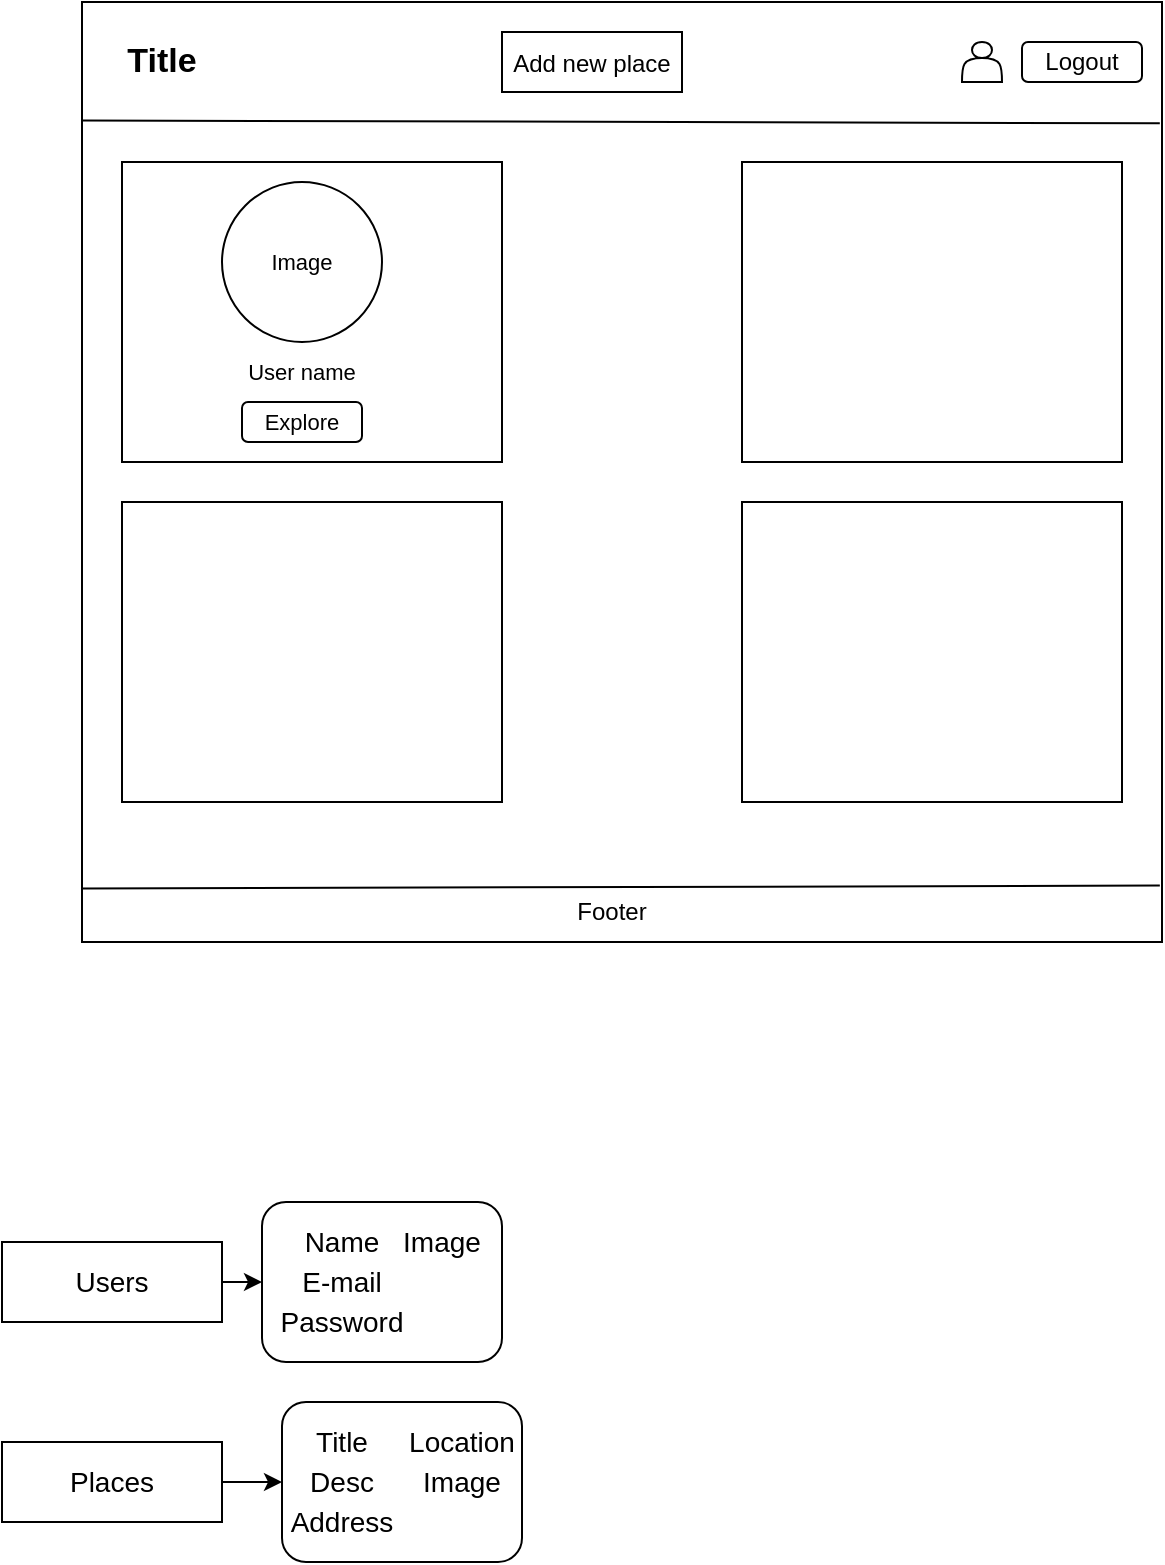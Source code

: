 <mxfile version="20.8.13" type="github">
  <diagram name="Page-1" id="arUCAp-eetiClTOAVdEO">
    <mxGraphModel dx="934" dy="543" grid="1" gridSize="10" guides="1" tooltips="1" connect="1" arrows="1" fold="1" page="1" pageScale="1" pageWidth="850" pageHeight="1100" math="0" shadow="0">
      <root>
        <mxCell id="0" />
        <mxCell id="1" parent="0" />
        <mxCell id="GM2p6JNPULsYGsd1ew_U-2" value="" style="rounded=0;whiteSpace=wrap;html=1;" vertex="1" parent="1">
          <mxGeometry x="160" y="150" width="540" height="470" as="geometry" />
        </mxCell>
        <mxCell id="GM2p6JNPULsYGsd1ew_U-3" value="" style="endArrow=none;html=1;rounded=0;entryX=0;entryY=0.126;entryDx=0;entryDy=0;entryPerimeter=0;exitX=0.998;exitY=0.129;exitDx=0;exitDy=0;exitPerimeter=0;" edge="1" parent="1" source="GM2p6JNPULsYGsd1ew_U-2" target="GM2p6JNPULsYGsd1ew_U-2">
          <mxGeometry width="50" height="50" relative="1" as="geometry">
            <mxPoint x="405" y="270" as="sourcePoint" />
            <mxPoint x="455" y="220" as="targetPoint" />
          </mxGeometry>
        </mxCell>
        <mxCell id="GM2p6JNPULsYGsd1ew_U-4" value="Logout" style="rounded=1;whiteSpace=wrap;html=1;" vertex="1" parent="1">
          <mxGeometry x="630" y="170" width="60" height="20" as="geometry" />
        </mxCell>
        <mxCell id="GM2p6JNPULsYGsd1ew_U-7" value="" style="shape=actor;whiteSpace=wrap;html=1;" vertex="1" parent="1">
          <mxGeometry x="600" y="170" width="20" height="20" as="geometry" />
        </mxCell>
        <mxCell id="GM2p6JNPULsYGsd1ew_U-9" value="&lt;b&gt;&lt;font style=&quot;font-size: 17px;&quot;&gt;Title&lt;/font&gt;&lt;/b&gt;" style="text;html=1;strokeColor=none;fillColor=none;align=center;verticalAlign=middle;whiteSpace=wrap;rounded=0;" vertex="1" parent="1">
          <mxGeometry x="170" y="165" width="60" height="30" as="geometry" />
        </mxCell>
        <mxCell id="GM2p6JNPULsYGsd1ew_U-10" value="&lt;font style=&quot;font-size: 12px;&quot;&gt;Add new place&lt;/font&gt;" style="rounded=0;whiteSpace=wrap;html=1;fontSize=17;" vertex="1" parent="1">
          <mxGeometry x="370" y="165" width="90" height="30" as="geometry" />
        </mxCell>
        <mxCell id="GM2p6JNPULsYGsd1ew_U-11" value="" style="rounded=0;whiteSpace=wrap;html=1;fontSize=12;" vertex="1" parent="1">
          <mxGeometry x="180" y="230" width="190" height="150" as="geometry" />
        </mxCell>
        <mxCell id="GM2p6JNPULsYGsd1ew_U-12" value="" style="rounded=0;whiteSpace=wrap;html=1;fontSize=12;" vertex="1" parent="1">
          <mxGeometry x="490" y="230" width="190" height="150" as="geometry" />
        </mxCell>
        <mxCell id="GM2p6JNPULsYGsd1ew_U-13" value="" style="rounded=0;whiteSpace=wrap;html=1;fontSize=12;" vertex="1" parent="1">
          <mxGeometry x="180" y="400" width="190" height="150" as="geometry" />
        </mxCell>
        <mxCell id="GM2p6JNPULsYGsd1ew_U-14" value="" style="rounded=0;whiteSpace=wrap;html=1;fontSize=12;" vertex="1" parent="1">
          <mxGeometry x="490" y="400" width="190" height="150" as="geometry" />
        </mxCell>
        <mxCell id="GM2p6JNPULsYGsd1ew_U-16" value="" style="endArrow=none;html=1;rounded=0;fontSize=12;exitX=0;exitY=0.943;exitDx=0;exitDy=0;exitPerimeter=0;entryX=0.998;entryY=0.94;entryDx=0;entryDy=0;entryPerimeter=0;" edge="1" parent="1" source="GM2p6JNPULsYGsd1ew_U-2" target="GM2p6JNPULsYGsd1ew_U-2">
          <mxGeometry width="50" height="50" relative="1" as="geometry">
            <mxPoint x="400" y="500" as="sourcePoint" />
            <mxPoint x="450" y="450" as="targetPoint" />
          </mxGeometry>
        </mxCell>
        <mxCell id="GM2p6JNPULsYGsd1ew_U-17" value="Footer" style="text;html=1;strokeColor=none;fillColor=none;align=center;verticalAlign=middle;whiteSpace=wrap;rounded=0;fontSize=12;" vertex="1" parent="1">
          <mxGeometry x="395" y="590" width="60" height="30" as="geometry" />
        </mxCell>
        <mxCell id="GM2p6JNPULsYGsd1ew_U-18" value="" style="ellipse;whiteSpace=wrap;html=1;aspect=fixed;fontSize=12;" vertex="1" parent="1">
          <mxGeometry x="230" y="240" width="80" height="80" as="geometry" />
        </mxCell>
        <mxCell id="GM2p6JNPULsYGsd1ew_U-19" value="&lt;font style=&quot;font-size: 11px;&quot;&gt;User name&lt;/font&gt;" style="text;html=1;strokeColor=none;fillColor=none;align=center;verticalAlign=middle;whiteSpace=wrap;rounded=0;fontSize=12;" vertex="1" parent="1">
          <mxGeometry x="240" y="320" width="60" height="30" as="geometry" />
        </mxCell>
        <mxCell id="GM2p6JNPULsYGsd1ew_U-20" value="Explore" style="rounded=1;whiteSpace=wrap;html=1;fontSize=11;" vertex="1" parent="1">
          <mxGeometry x="240" y="350" width="60" height="20" as="geometry" />
        </mxCell>
        <mxCell id="GM2p6JNPULsYGsd1ew_U-21" value="Image" style="text;html=1;strokeColor=none;fillColor=none;align=center;verticalAlign=middle;whiteSpace=wrap;rounded=0;fontSize=11;" vertex="1" parent="1">
          <mxGeometry x="240" y="265" width="60" height="30" as="geometry" />
        </mxCell>
        <mxCell id="GM2p6JNPULsYGsd1ew_U-23" value="&lt;font style=&quot;font-size: 14px;&quot;&gt;Users&lt;/font&gt;" style="rounded=0;whiteSpace=wrap;html=1;fontSize=11;" vertex="1" parent="1">
          <mxGeometry x="120" y="770" width="110" height="40" as="geometry" />
        </mxCell>
        <mxCell id="GM2p6JNPULsYGsd1ew_U-24" value="&lt;font style=&quot;font-size: 14px;&quot;&gt;Places&lt;/font&gt;" style="rounded=0;whiteSpace=wrap;html=1;fontSize=11;" vertex="1" parent="1">
          <mxGeometry x="120" y="870" width="110" height="40" as="geometry" />
        </mxCell>
        <mxCell id="GM2p6JNPULsYGsd1ew_U-25" value="" style="endArrow=classic;html=1;rounded=0;fontSize=14;exitX=1;exitY=0.5;exitDx=0;exitDy=0;" edge="1" parent="1" source="GM2p6JNPULsYGsd1ew_U-23">
          <mxGeometry width="50" height="50" relative="1" as="geometry">
            <mxPoint x="400" y="870" as="sourcePoint" />
            <mxPoint x="250" y="790" as="targetPoint" />
          </mxGeometry>
        </mxCell>
        <mxCell id="GM2p6JNPULsYGsd1ew_U-31" value="" style="rounded=1;whiteSpace=wrap;html=1;fontSize=14;" vertex="1" parent="1">
          <mxGeometry x="250" y="750" width="120" height="80" as="geometry" />
        </mxCell>
        <mxCell id="GM2p6JNPULsYGsd1ew_U-32" value="Name" style="text;html=1;strokeColor=none;fillColor=none;align=center;verticalAlign=middle;whiteSpace=wrap;rounded=0;fontSize=14;" vertex="1" parent="1">
          <mxGeometry x="260" y="760" width="60" height="20" as="geometry" />
        </mxCell>
        <mxCell id="GM2p6JNPULsYGsd1ew_U-33" value="E-mail" style="text;html=1;strokeColor=none;fillColor=none;align=center;verticalAlign=middle;whiteSpace=wrap;rounded=0;fontSize=14;" vertex="1" parent="1">
          <mxGeometry x="260" y="780" width="60" height="20" as="geometry" />
        </mxCell>
        <mxCell id="GM2p6JNPULsYGsd1ew_U-34" value="Password" style="text;html=1;strokeColor=none;fillColor=none;align=center;verticalAlign=middle;whiteSpace=wrap;rounded=0;fontSize=14;" vertex="1" parent="1">
          <mxGeometry x="260" y="800" width="60" height="20" as="geometry" />
        </mxCell>
        <mxCell id="GM2p6JNPULsYGsd1ew_U-36" value="Image" style="text;html=1;strokeColor=none;fillColor=none;align=center;verticalAlign=middle;whiteSpace=wrap;rounded=0;fontSize=14;" vertex="1" parent="1">
          <mxGeometry x="310" y="760" width="60" height="20" as="geometry" />
        </mxCell>
        <mxCell id="GM2p6JNPULsYGsd1ew_U-38" value="" style="endArrow=classic;html=1;rounded=0;fontSize=14;exitX=1;exitY=0.5;exitDx=0;exitDy=0;" edge="1" parent="1" source="GM2p6JNPULsYGsd1ew_U-24">
          <mxGeometry width="50" height="50" relative="1" as="geometry">
            <mxPoint x="280" y="900" as="sourcePoint" />
            <mxPoint x="260" y="890" as="targetPoint" />
            <Array as="points">
              <mxPoint x="240" y="890" />
            </Array>
          </mxGeometry>
        </mxCell>
        <mxCell id="GM2p6JNPULsYGsd1ew_U-39" value="" style="rounded=1;whiteSpace=wrap;html=1;fontSize=14;" vertex="1" parent="1">
          <mxGeometry x="260" y="850" width="120" height="80" as="geometry" />
        </mxCell>
        <mxCell id="GM2p6JNPULsYGsd1ew_U-40" value="Title" style="text;html=1;strokeColor=none;fillColor=none;align=center;verticalAlign=middle;whiteSpace=wrap;rounded=0;fontSize=14;" vertex="1" parent="1">
          <mxGeometry x="260" y="860" width="60" height="20" as="geometry" />
        </mxCell>
        <mxCell id="GM2p6JNPULsYGsd1ew_U-42" value="Desc" style="text;html=1;strokeColor=none;fillColor=none;align=center;verticalAlign=middle;whiteSpace=wrap;rounded=0;fontSize=14;" vertex="1" parent="1">
          <mxGeometry x="260" y="880" width="60" height="20" as="geometry" />
        </mxCell>
        <mxCell id="GM2p6JNPULsYGsd1ew_U-47" value="Address" style="text;html=1;strokeColor=none;fillColor=none;align=center;verticalAlign=middle;whiteSpace=wrap;rounded=0;fontSize=14;" vertex="1" parent="1">
          <mxGeometry x="260" y="900" width="60" height="20" as="geometry" />
        </mxCell>
        <mxCell id="GM2p6JNPULsYGsd1ew_U-48" value="Location" style="text;html=1;strokeColor=none;fillColor=none;align=center;verticalAlign=middle;whiteSpace=wrap;rounded=0;fontSize=14;" vertex="1" parent="1">
          <mxGeometry x="320" y="860" width="60" height="20" as="geometry" />
        </mxCell>
        <mxCell id="GM2p6JNPULsYGsd1ew_U-49" value="Image" style="text;html=1;strokeColor=none;fillColor=none;align=center;verticalAlign=middle;whiteSpace=wrap;rounded=0;fontSize=14;" vertex="1" parent="1">
          <mxGeometry x="320" y="880" width="60" height="20" as="geometry" />
        </mxCell>
      </root>
    </mxGraphModel>
  </diagram>
</mxfile>
